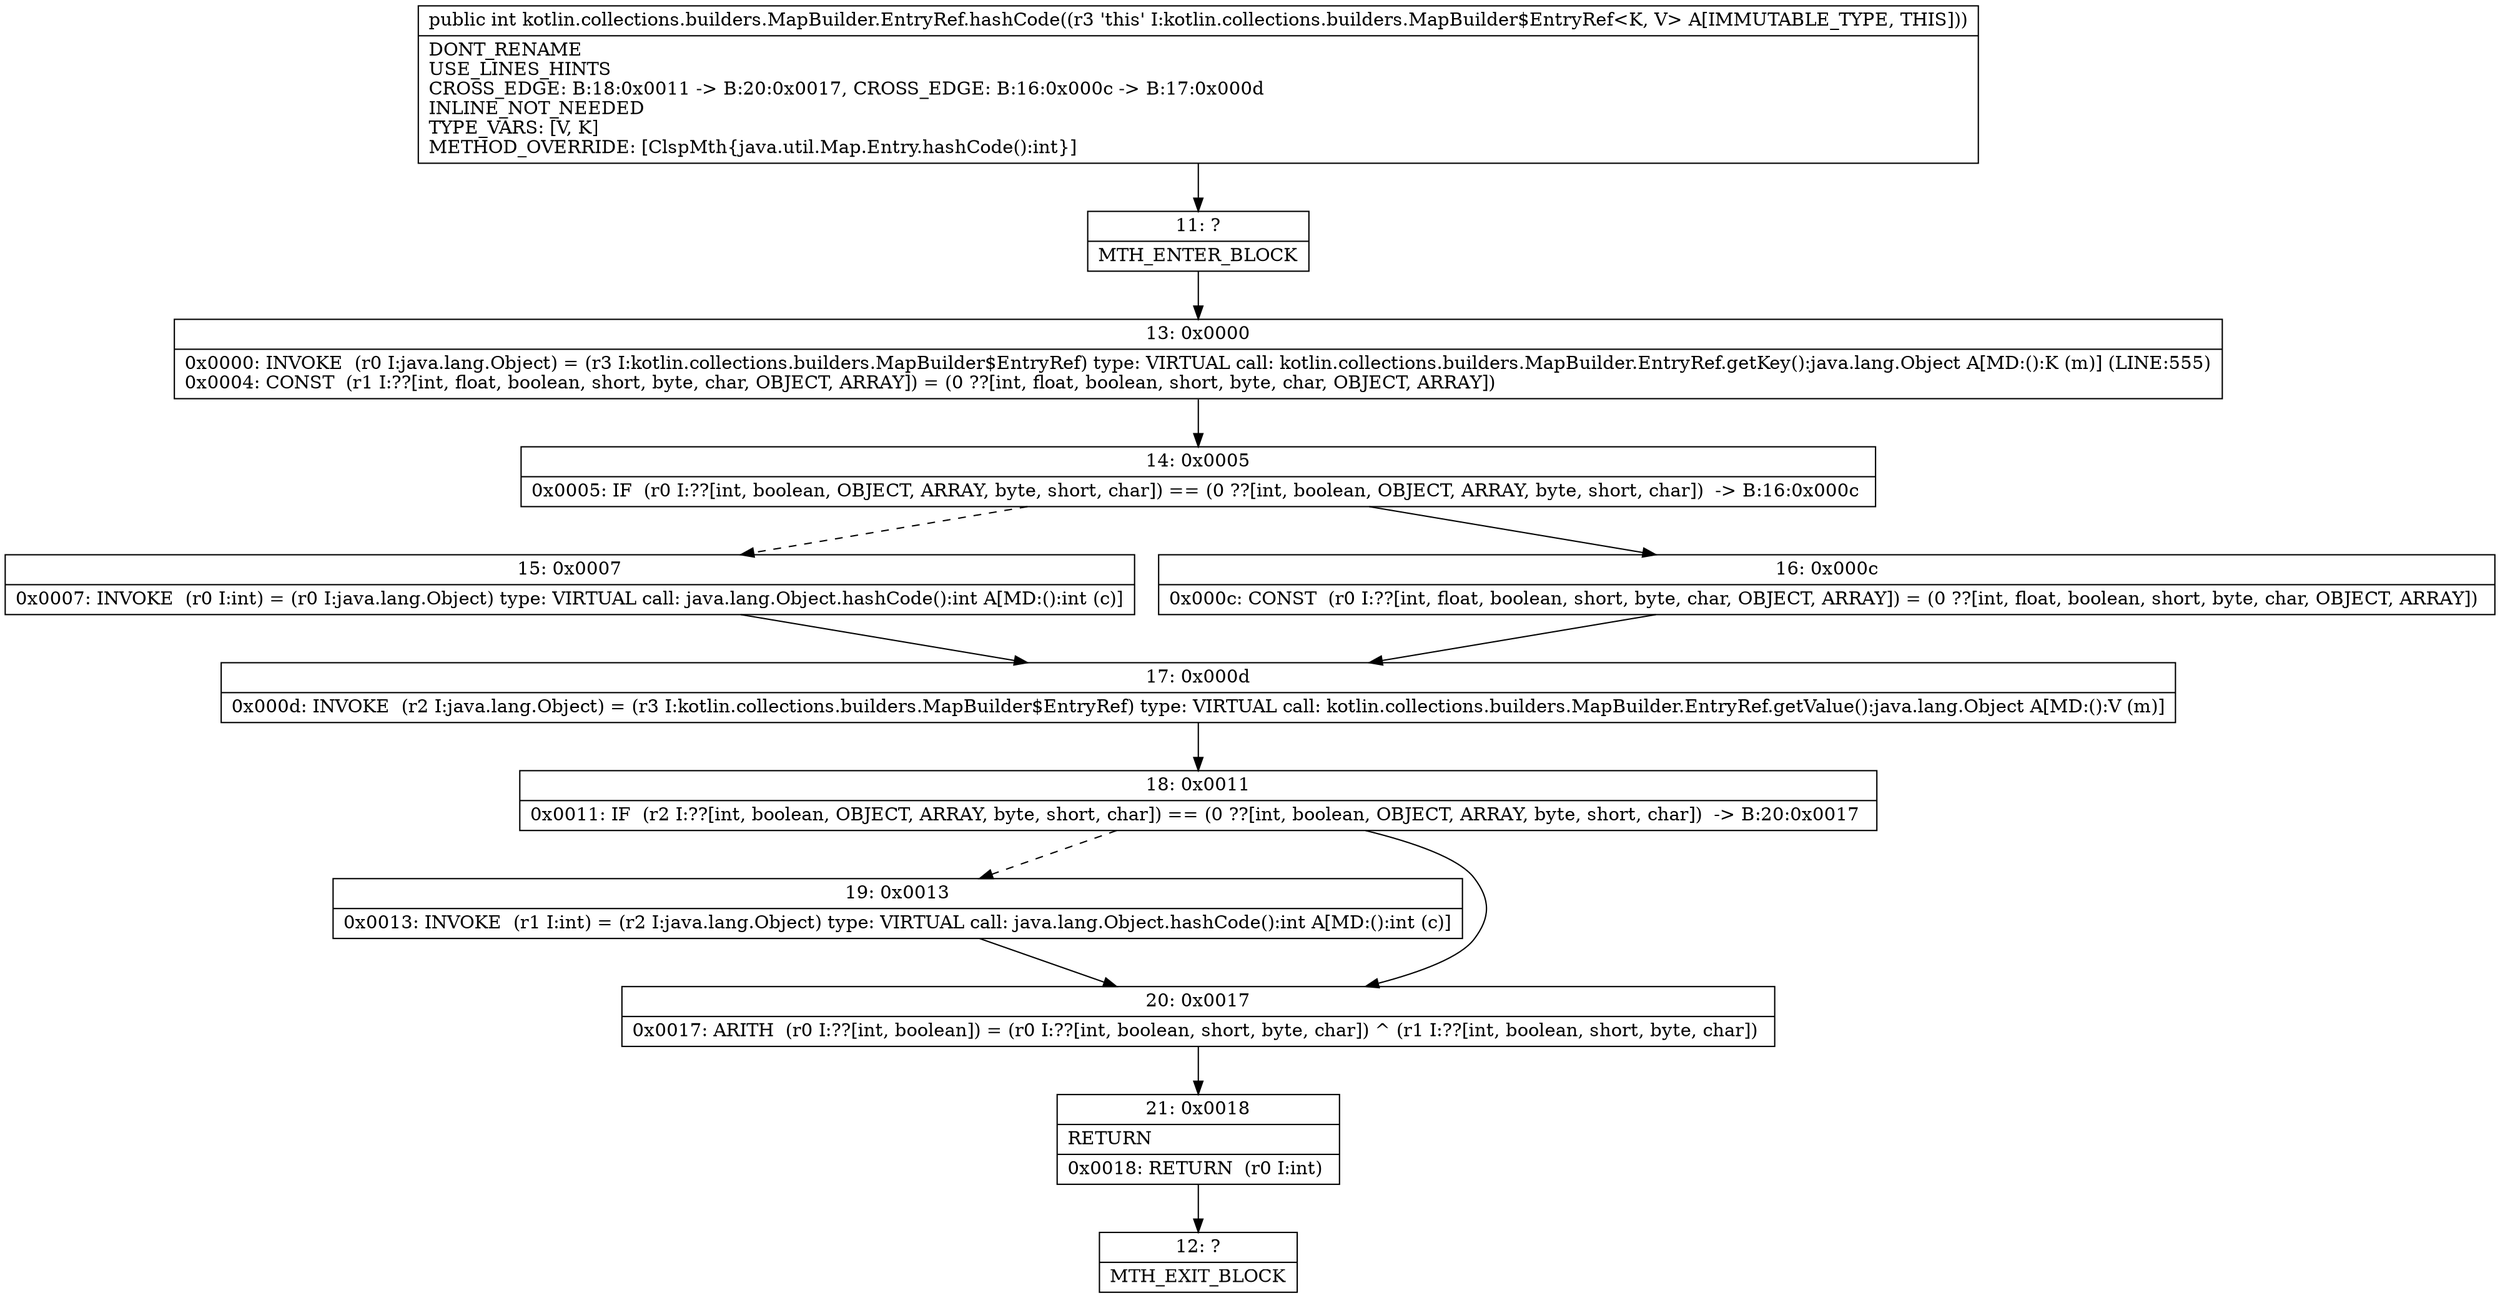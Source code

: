 digraph "CFG forkotlin.collections.builders.MapBuilder.EntryRef.hashCode()I" {
Node_11 [shape=record,label="{11\:\ ?|MTH_ENTER_BLOCK\l}"];
Node_13 [shape=record,label="{13\:\ 0x0000|0x0000: INVOKE  (r0 I:java.lang.Object) = (r3 I:kotlin.collections.builders.MapBuilder$EntryRef) type: VIRTUAL call: kotlin.collections.builders.MapBuilder.EntryRef.getKey():java.lang.Object A[MD:():K (m)] (LINE:555)\l0x0004: CONST  (r1 I:??[int, float, boolean, short, byte, char, OBJECT, ARRAY]) = (0 ??[int, float, boolean, short, byte, char, OBJECT, ARRAY]) \l}"];
Node_14 [shape=record,label="{14\:\ 0x0005|0x0005: IF  (r0 I:??[int, boolean, OBJECT, ARRAY, byte, short, char]) == (0 ??[int, boolean, OBJECT, ARRAY, byte, short, char])  \-\> B:16:0x000c \l}"];
Node_15 [shape=record,label="{15\:\ 0x0007|0x0007: INVOKE  (r0 I:int) = (r0 I:java.lang.Object) type: VIRTUAL call: java.lang.Object.hashCode():int A[MD:():int (c)]\l}"];
Node_17 [shape=record,label="{17\:\ 0x000d|0x000d: INVOKE  (r2 I:java.lang.Object) = (r3 I:kotlin.collections.builders.MapBuilder$EntryRef) type: VIRTUAL call: kotlin.collections.builders.MapBuilder.EntryRef.getValue():java.lang.Object A[MD:():V (m)]\l}"];
Node_18 [shape=record,label="{18\:\ 0x0011|0x0011: IF  (r2 I:??[int, boolean, OBJECT, ARRAY, byte, short, char]) == (0 ??[int, boolean, OBJECT, ARRAY, byte, short, char])  \-\> B:20:0x0017 \l}"];
Node_19 [shape=record,label="{19\:\ 0x0013|0x0013: INVOKE  (r1 I:int) = (r2 I:java.lang.Object) type: VIRTUAL call: java.lang.Object.hashCode():int A[MD:():int (c)]\l}"];
Node_20 [shape=record,label="{20\:\ 0x0017|0x0017: ARITH  (r0 I:??[int, boolean]) = (r0 I:??[int, boolean, short, byte, char]) ^ (r1 I:??[int, boolean, short, byte, char]) \l}"];
Node_21 [shape=record,label="{21\:\ 0x0018|RETURN\l|0x0018: RETURN  (r0 I:int) \l}"];
Node_12 [shape=record,label="{12\:\ ?|MTH_EXIT_BLOCK\l}"];
Node_16 [shape=record,label="{16\:\ 0x000c|0x000c: CONST  (r0 I:??[int, float, boolean, short, byte, char, OBJECT, ARRAY]) = (0 ??[int, float, boolean, short, byte, char, OBJECT, ARRAY]) \l}"];
MethodNode[shape=record,label="{public int kotlin.collections.builders.MapBuilder.EntryRef.hashCode((r3 'this' I:kotlin.collections.builders.MapBuilder$EntryRef\<K, V\> A[IMMUTABLE_TYPE, THIS]))  | DONT_RENAME\lUSE_LINES_HINTS\lCROSS_EDGE: B:18:0x0011 \-\> B:20:0x0017, CROSS_EDGE: B:16:0x000c \-\> B:17:0x000d\lINLINE_NOT_NEEDED\lTYPE_VARS: [V, K]\lMETHOD_OVERRIDE: [ClspMth\{java.util.Map.Entry.hashCode():int\}]\l}"];
MethodNode -> Node_11;Node_11 -> Node_13;
Node_13 -> Node_14;
Node_14 -> Node_15[style=dashed];
Node_14 -> Node_16;
Node_15 -> Node_17;
Node_17 -> Node_18;
Node_18 -> Node_19[style=dashed];
Node_18 -> Node_20;
Node_19 -> Node_20;
Node_20 -> Node_21;
Node_21 -> Node_12;
Node_16 -> Node_17;
}

